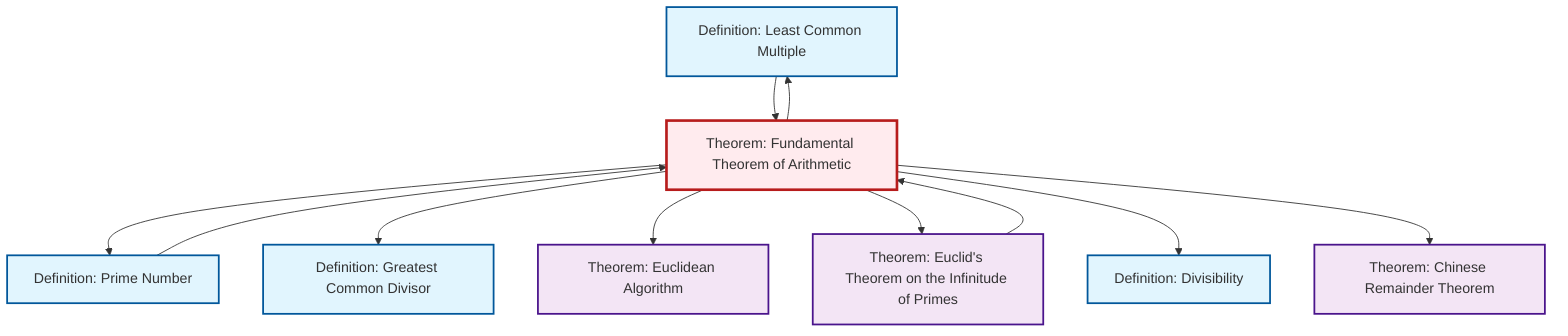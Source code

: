 graph TD
    classDef definition fill:#e1f5fe,stroke:#01579b,stroke-width:2px
    classDef theorem fill:#f3e5f5,stroke:#4a148c,stroke-width:2px
    classDef axiom fill:#fff3e0,stroke:#e65100,stroke-width:2px
    classDef example fill:#e8f5e9,stroke:#1b5e20,stroke-width:2px
    classDef current fill:#ffebee,stroke:#b71c1c,stroke-width:3px
    thm-euclidean-algorithm["Theorem: Euclidean Algorithm"]:::theorem
    def-lcm["Definition: Least Common Multiple"]:::definition
    def-gcd["Definition: Greatest Common Divisor"]:::definition
    thm-euclid-infinitude-primes["Theorem: Euclid's Theorem on the Infinitude of Primes"]:::theorem
    def-prime["Definition: Prime Number"]:::definition
    thm-fundamental-arithmetic["Theorem: Fundamental Theorem of Arithmetic"]:::theorem
    thm-chinese-remainder["Theorem: Chinese Remainder Theorem"]:::theorem
    def-divisibility["Definition: Divisibility"]:::definition
    thm-euclid-infinitude-primes --> thm-fundamental-arithmetic
    thm-fundamental-arithmetic --> def-prime
    thm-fundamental-arithmetic --> def-lcm
    thm-fundamental-arithmetic --> def-gcd
    def-prime --> thm-fundamental-arithmetic
    thm-fundamental-arithmetic --> thm-euclidean-algorithm
    thm-fundamental-arithmetic --> thm-euclid-infinitude-primes
    def-lcm --> thm-fundamental-arithmetic
    thm-fundamental-arithmetic --> def-divisibility
    thm-fundamental-arithmetic --> thm-chinese-remainder
    class thm-fundamental-arithmetic current